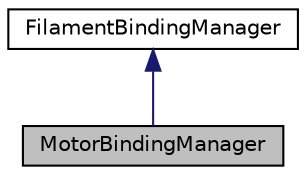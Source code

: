 digraph "MotorBindingManager"
{
 // INTERACTIVE_SVG=YES
  edge [fontname="Helvetica",fontsize="10",labelfontname="Helvetica",labelfontsize="10"];
  node [fontname="Helvetica",fontsize="10",shape=record];
  Node0 [label="MotorBindingManager",height=0.2,width=0.4,color="black", fillcolor="grey75", style="filled", fontcolor="black"];
  Node1 -> Node0 [dir="back",color="midnightblue",fontsize="10",style="solid",fontname="Helvetica"];
  Node1 [label="FilamentBindingManager",height=0.2,width=0.4,color="black", fillcolor="white", style="filled",URL="$classFilamentBindingManager.html",tooltip="To store and manage binding reactions. "];
}
